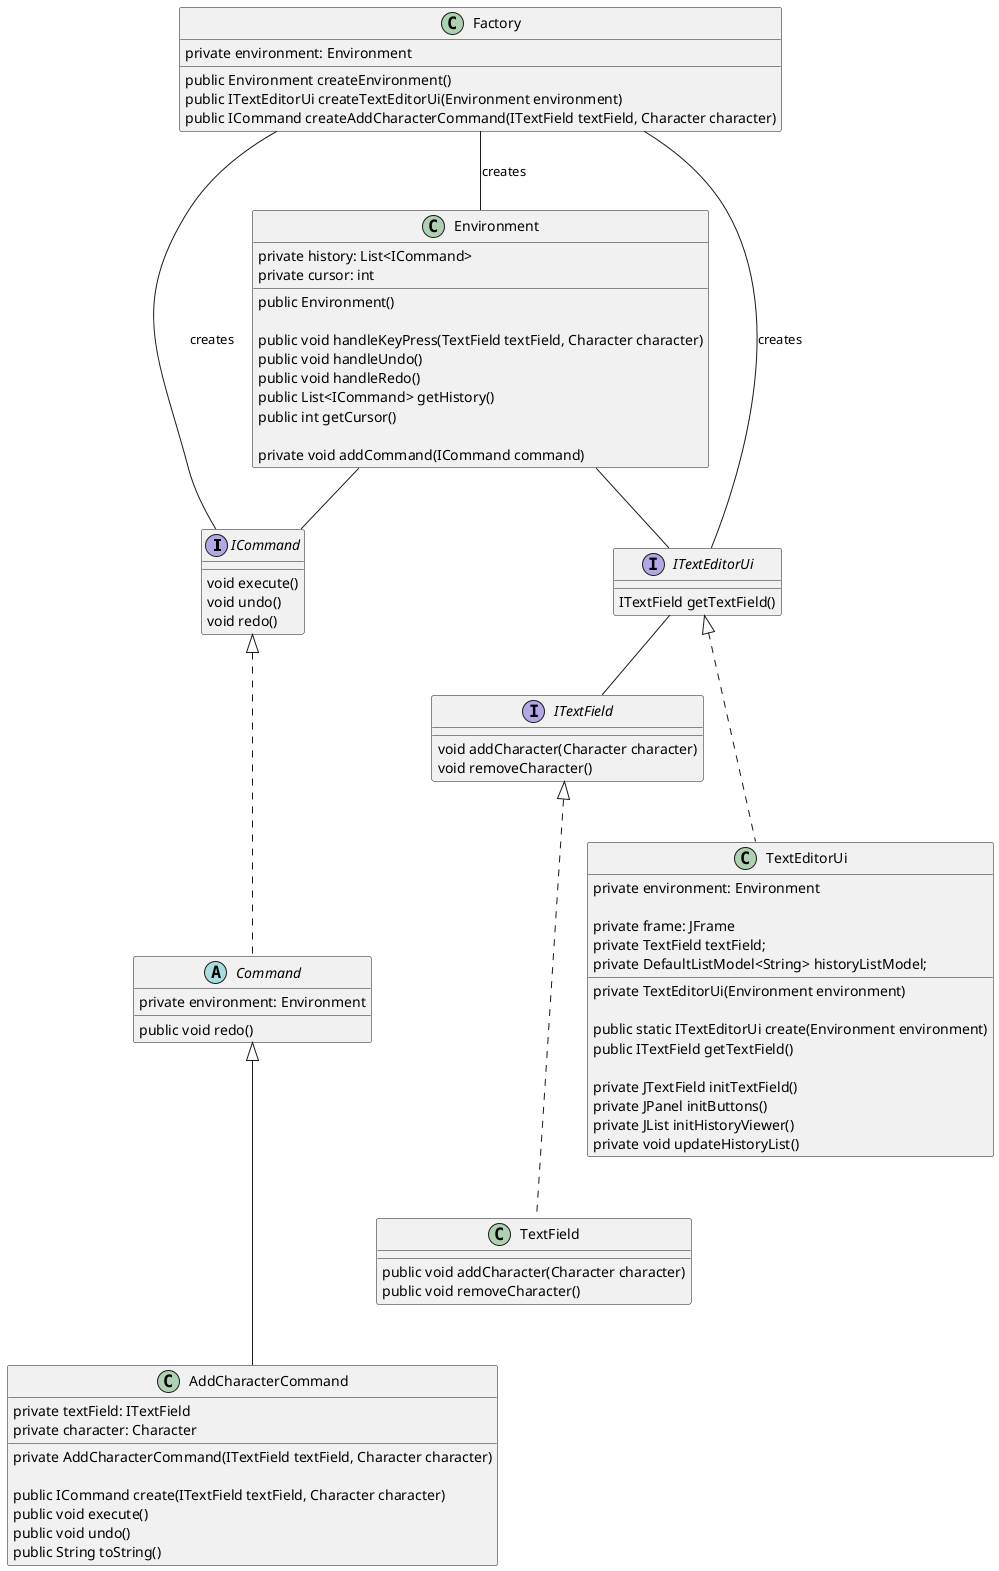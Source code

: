 @startuml undo_redo

' Commands
interface ICommand {
    void execute()
    void undo()
    void redo()
}

abstract class Command{
    private environment: Environment 
    
    public void redo()
}

class AddCharacterCommand{
    private textField: ITextField
    private character: Character

    private AddCharacterCommand(ITextField textField, Character character)

    public ICommand create(ITextField textField, Character character)
    public void execute()
    public void undo()
    public String toString()
}

ICommand <|... Command
Command <|--- AddCharacterCommand

' controll
class Environment {
    private history: List<ICommand>
    private cursor: int

    public Environment()

    public void handleKeyPress(TextField textField, Character character)
    public void handleUndo()
    public void handleRedo()
    public List<ICommand> getHistory()
    public int getCursor()
    
    private void addCommand(ICommand command)
}

Environment -- ICommand
Environment -- ITextEditorUi

class Factory {
    private environment: Environment

    public Environment createEnvironment()
    public ITextEditorUi createTextEditorUi(Environment environment)
    public ICommand createAddCharacterCommand(ITextField textField, Character character)
}


' UI
interface ITextEditorUi {
    ITextField getTextField()
}

interface ITextField {
    void addCharacter(Character character)
    void removeCharacter()
}

class TextEditorUi{
    private environment: Environment

    private frame: JFrame
    private TextField textField;
    private DefaultListModel<String> historyListModel;

    private TextEditorUi(Environment environment)

    public static ITextEditorUi create(Environment environment)
    public ITextField getTextField()

    private JTextField initTextField()
    private JPanel initButtons()
    private JList initHistoryViewer()
    private void updateHistoryList()

}

class TextField {
    public void addCharacter(Character character)
    public void removeCharacter()
}

ITextEditorUi <|... TextEditorUi
ITextField <|... TextField
ITextEditorUi -- ITextField

Factory -- Environment : "creates"
Factory -- ITextEditorUi : "creates"
Factory -- ICommand : "creates"

@enduml
